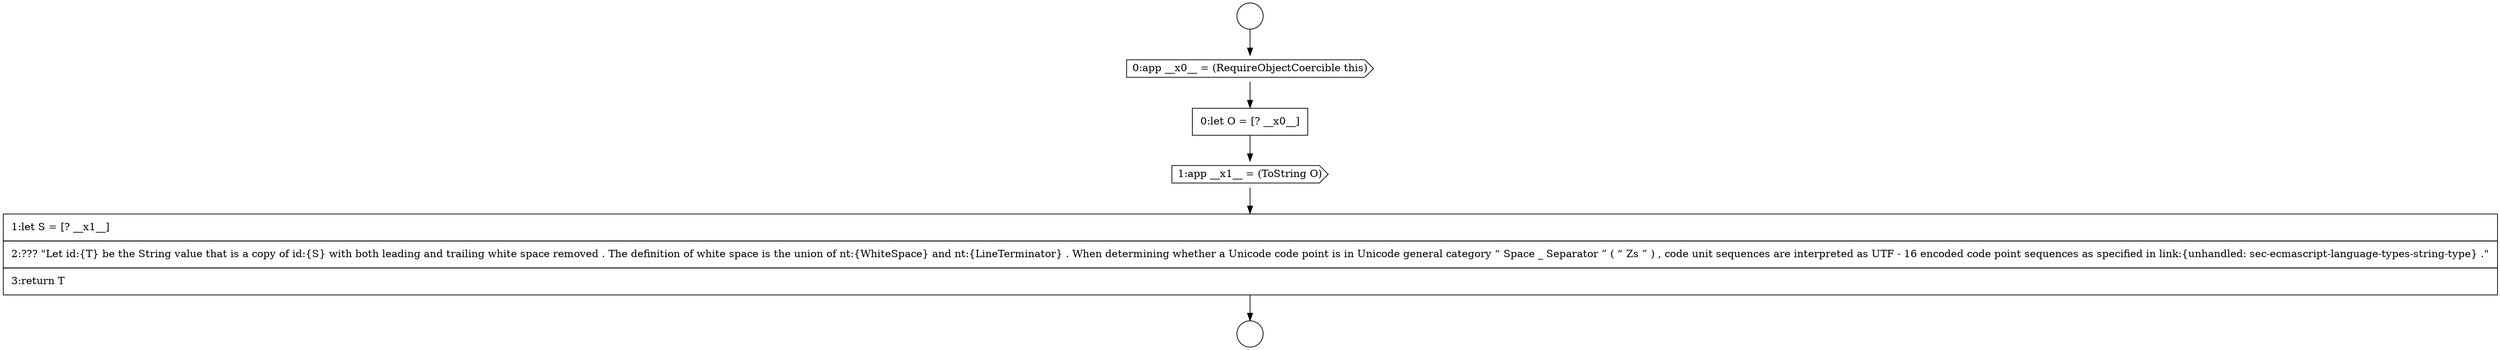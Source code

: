 digraph {
  node13248 [shape=none, margin=0, label=<<font color="black">
    <table border="0" cellborder="1" cellspacing="0" cellpadding="10">
      <tr><td align="left">0:let O = [? __x0__]</td></tr>
    </table>
  </font>> color="black" fillcolor="white" style=filled]
  node13250 [shape=none, margin=0, label=<<font color="black">
    <table border="0" cellborder="1" cellspacing="0" cellpadding="10">
      <tr><td align="left">1:let S = [? __x1__]</td></tr>
      <tr><td align="left">2:??? &quot;Let id:{T} be the String value that is a copy of id:{S} with both leading and trailing white space removed . The definition of white space is the union of nt:{WhiteSpace} and nt:{LineTerminator} . When determining whether a Unicode code point is in Unicode general category &ldquo; Space _ Separator &rdquo; ( &ldquo; Zs &rdquo; ) , code unit sequences are interpreted as UTF - 16 encoded code point sequences as specified in link:{unhandled: sec-ecmascript-language-types-string-type} .&quot;</td></tr>
      <tr><td align="left">3:return T</td></tr>
    </table>
  </font>> color="black" fillcolor="white" style=filled]
  node13245 [shape=circle label=" " color="black" fillcolor="white" style=filled]
  node13249 [shape=cds, label=<<font color="black">1:app __x1__ = (ToString O)</font>> color="black" fillcolor="white" style=filled]
  node13246 [shape=circle label=" " color="black" fillcolor="white" style=filled]
  node13247 [shape=cds, label=<<font color="black">0:app __x0__ = (RequireObjectCoercible this)</font>> color="black" fillcolor="white" style=filled]
  node13248 -> node13249 [ color="black"]
  node13247 -> node13248 [ color="black"]
  node13250 -> node13246 [ color="black"]
  node13249 -> node13250 [ color="black"]
  node13245 -> node13247 [ color="black"]
}
